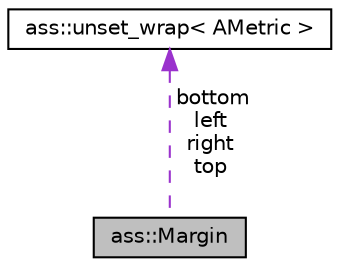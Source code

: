 digraph "ass::Margin"
{
 // LATEX_PDF_SIZE
  edge [fontname="Helvetica",fontsize="10",labelfontname="Helvetica",labelfontsize="10"];
  node [fontname="Helvetica",fontsize="10",shape=record];
  Node1 [label="ass::Margin",height=0.2,width=0.4,color="black", fillcolor="grey75", style="filled", fontcolor="black",tooltip="Controls view's margins."];
  Node2 -> Node1 [dir="back",color="darkorchid3",fontsize="10",style="dashed",label=" bottom\nleft\nright\ntop" ,fontname="Helvetica"];
  Node2 [label="ass::unset_wrap\< AMetric \>",height=0.2,width=0.4,color="black", fillcolor="white", style="filled",URL="$structass_1_1unset__wrap.html",tooltip=" "];
}

